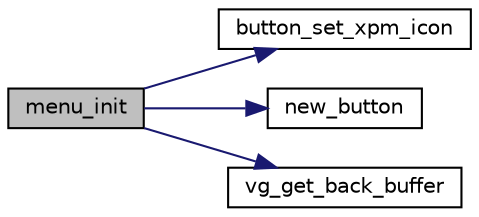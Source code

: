 digraph "menu_init"
{
 // LATEX_PDF_SIZE
  edge [fontname="Helvetica",fontsize="10",labelfontname="Helvetica",labelfontsize="10"];
  node [fontname="Helvetica",fontsize="10",shape=record];
  rankdir="LR";
  Node1 [label="menu_init",height=0.2,width=0.4,color="black", fillcolor="grey75", style="filled", fontcolor="black",tooltip="Loads the xpm images of the menu."];
  Node1 -> Node2 [color="midnightblue",fontsize="10",style="solid",fontname="Helvetica"];
  Node2 [label="button_set_xpm_icon",height=0.2,width=0.4,color="black", fillcolor="white", style="filled",URL="$group__button.html#ga61409efef36d6fc472383d25706e44af",tooltip="Sets a xpm image icon to a given button."];
  Node1 -> Node3 [color="midnightblue",fontsize="10",style="solid",fontname="Helvetica"];
  Node3 [label="new_button",height=0.2,width=0.4,color="black", fillcolor="white", style="filled",URL="$group__button.html#ga5ae9d9845b0c967aac6e228b3f916ea7",tooltip="Initiates the info of a new button."];
  Node1 -> Node4 [color="midnightblue",fontsize="10",style="solid",fontname="Helvetica"];
  Node4 [label="vg_get_back_buffer",height=0.2,width=0.4,color="black", fillcolor="white", style="filled",URL="$group__video__gr.html#gaecb0fe68de84fcbe553f77d62b37c69b",tooltip="Gets the back buffer."];
}
